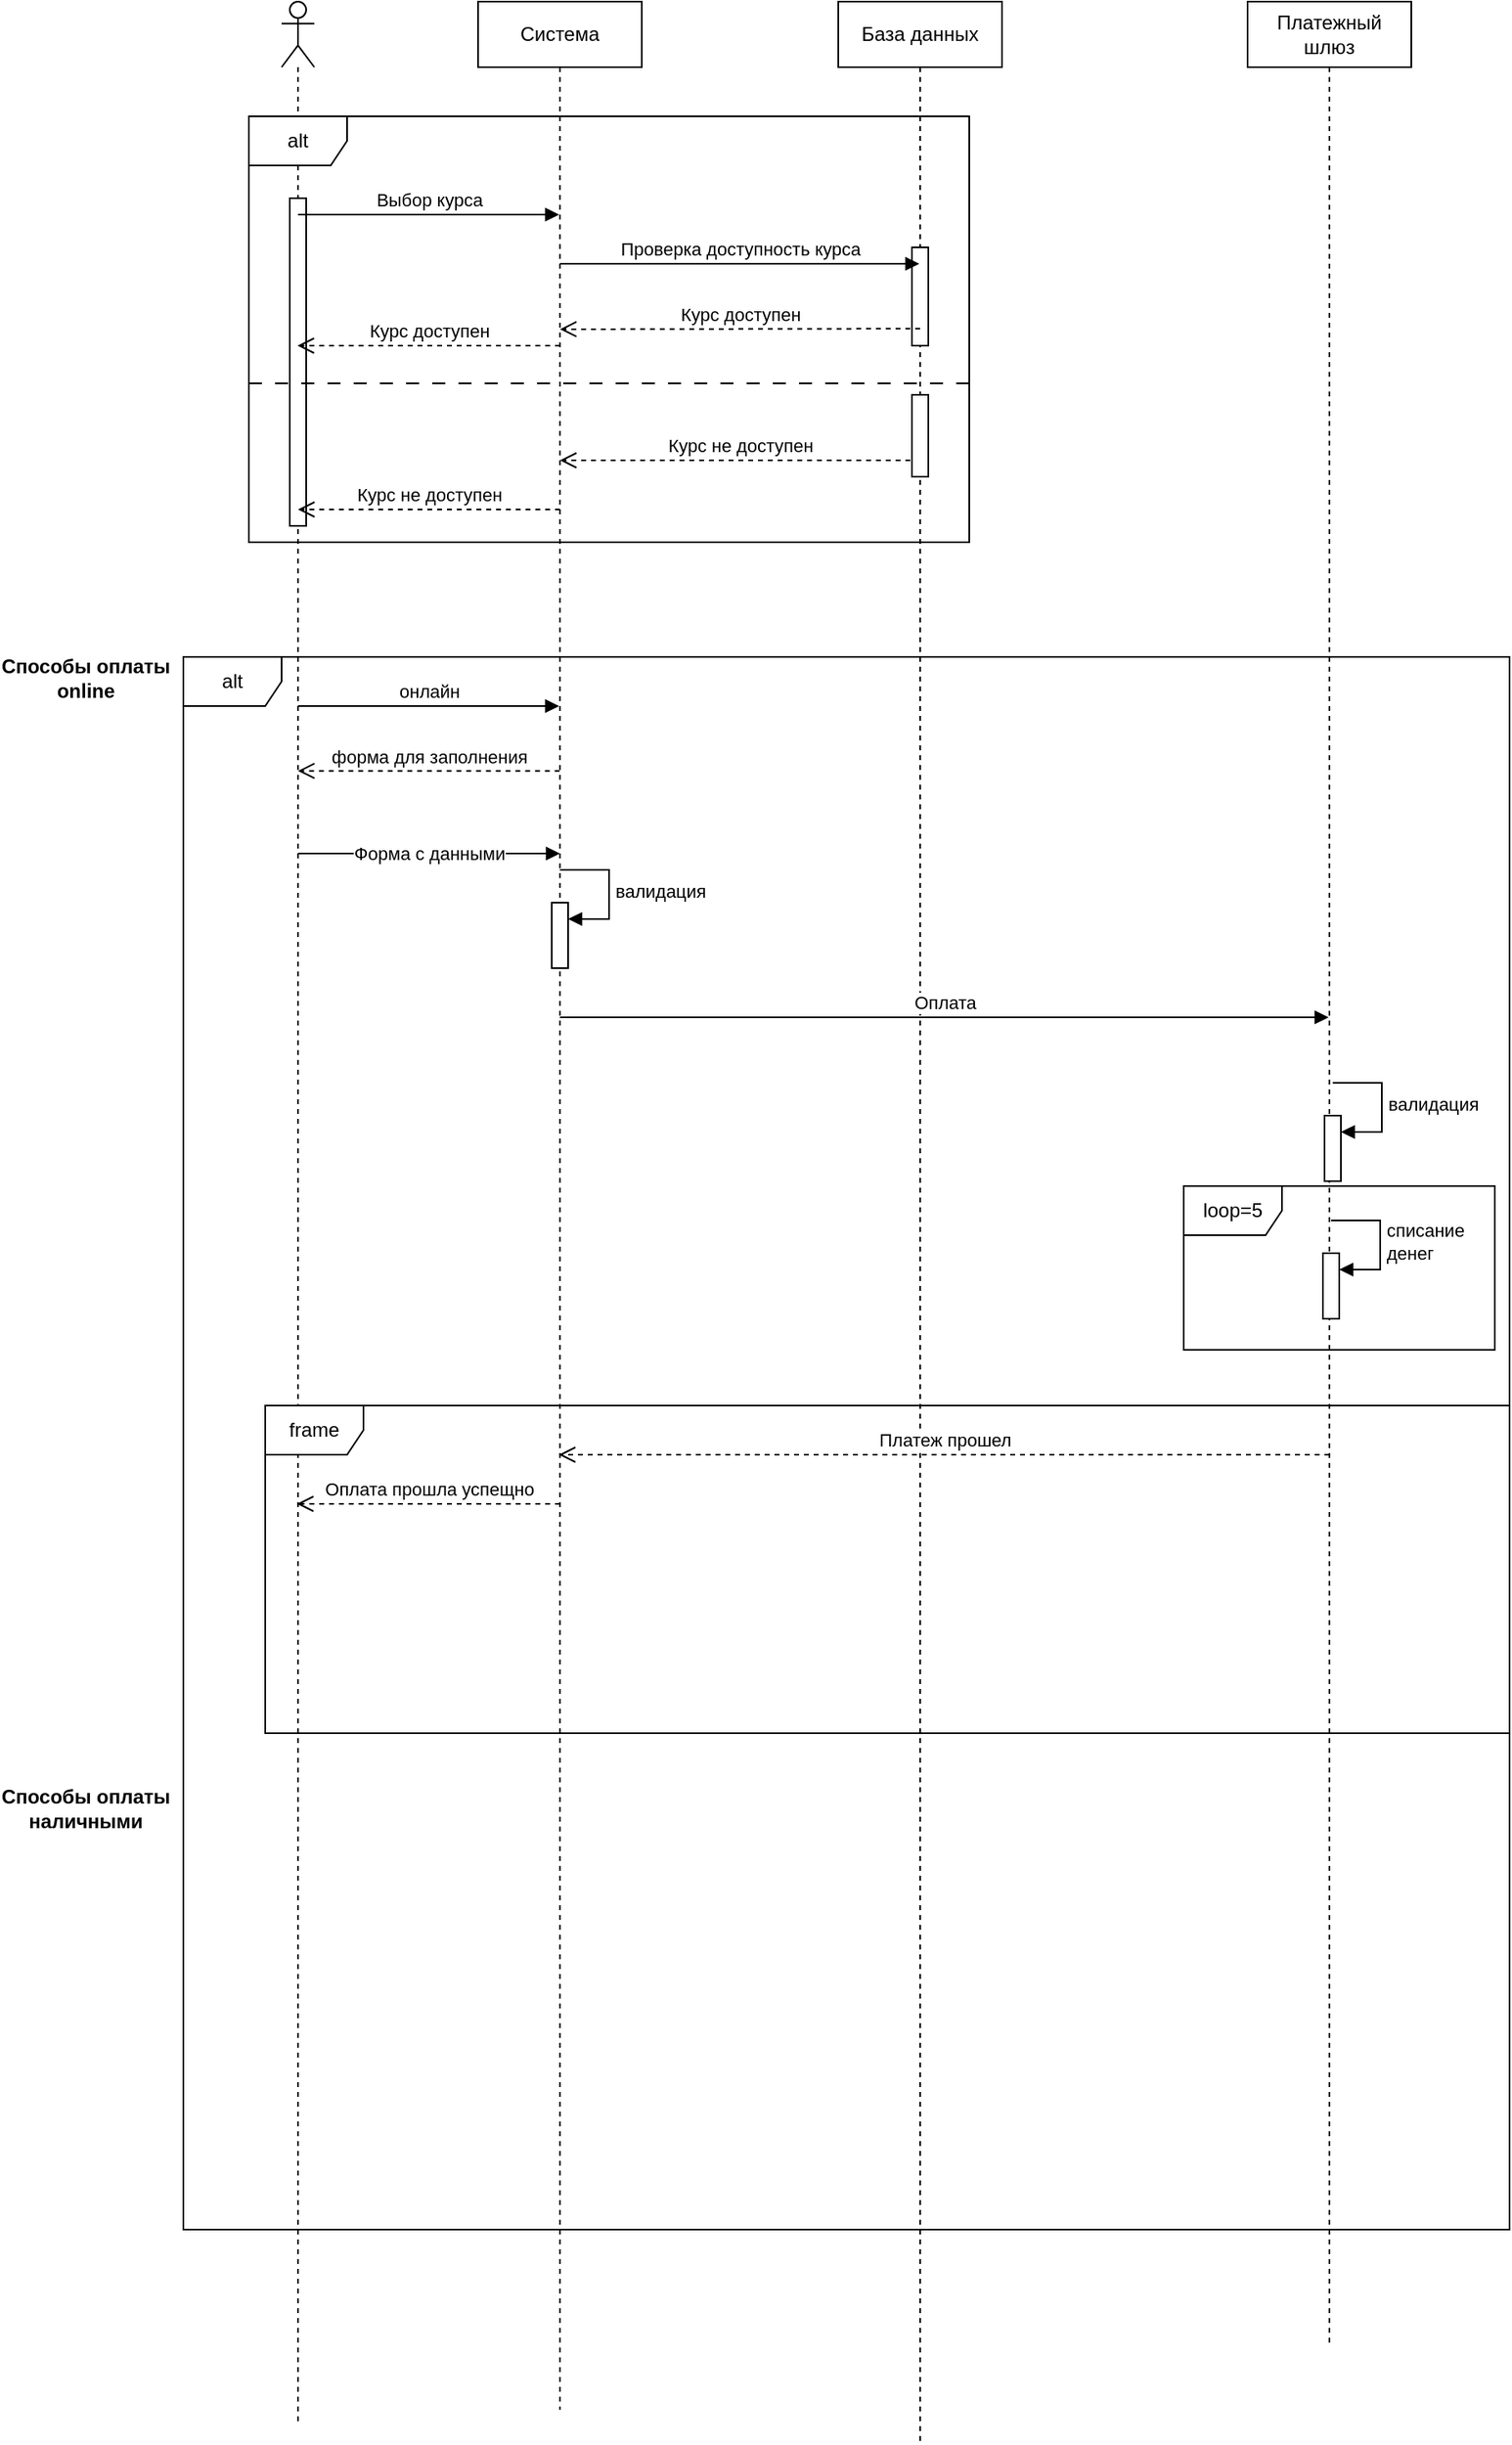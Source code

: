 <mxfile version="25.0.1">
  <diagram name="Страница — 1" id="n9r4SKbtFFEj-cmQD1RD">
    <mxGraphModel dx="2369" dy="885" grid="1" gridSize="10" guides="1" tooltips="1" connect="1" arrows="1" fold="1" page="1" pageScale="1" pageWidth="827" pageHeight="1169" math="0" shadow="0">
      <root>
        <mxCell id="0" />
        <mxCell id="1" parent="0" />
        <mxCell id="CFU9wmlR95aFcTzbBdTp-2" value="" style="shape=umlLifeline;perimeter=lifelinePerimeter;whiteSpace=wrap;html=1;container=1;dropTarget=0;collapsible=0;recursiveResize=0;outlineConnect=0;portConstraint=eastwest;newEdgeStyle={&quot;curved&quot;:0,&quot;rounded&quot;:0};participant=umlActor;" vertex="1" parent="1">
          <mxGeometry x="40" y="40" width="20" height="1480" as="geometry" />
        </mxCell>
        <mxCell id="CFU9wmlR95aFcTzbBdTp-26" value="" style="html=1;points=[[0,0,0,0,5],[0,1,0,0,-5],[1,0,0,0,5],[1,1,0,0,-5]];perimeter=orthogonalPerimeter;outlineConnect=0;targetShapes=umlLifeline;portConstraint=eastwest;newEdgeStyle={&quot;curved&quot;:0,&quot;rounded&quot;:0};" vertex="1" parent="CFU9wmlR95aFcTzbBdTp-2">
          <mxGeometry x="5" y="120" width="10" height="200" as="geometry" />
        </mxCell>
        <mxCell id="CFU9wmlR95aFcTzbBdTp-3" value="Cистема" style="shape=umlLifeline;perimeter=lifelinePerimeter;whiteSpace=wrap;html=1;container=1;dropTarget=0;collapsible=0;recursiveResize=0;outlineConnect=0;portConstraint=eastwest;newEdgeStyle={&quot;curved&quot;:0,&quot;rounded&quot;:0};" vertex="1" parent="1">
          <mxGeometry x="160" y="40" width="100" height="1470" as="geometry" />
        </mxCell>
        <mxCell id="CFU9wmlR95aFcTzbBdTp-37" value="" style="html=1;points=[[0,0,0,0,5],[0,1,0,0,-5],[1,0,0,0,5],[1,1,0,0,-5]];perimeter=orthogonalPerimeter;outlineConnect=0;targetShapes=umlLifeline;portConstraint=eastwest;newEdgeStyle={&quot;curved&quot;:0,&quot;rounded&quot;:0};" vertex="1" parent="CFU9wmlR95aFcTzbBdTp-3">
          <mxGeometry x="45" y="550" width="10" height="40" as="geometry" />
        </mxCell>
        <mxCell id="CFU9wmlR95aFcTzbBdTp-38" value="валидация" style="html=1;align=left;spacingLeft=2;endArrow=block;rounded=0;edgeStyle=orthogonalEdgeStyle;curved=0;rounded=0;" edge="1" target="CFU9wmlR95aFcTzbBdTp-37" parent="CFU9wmlR95aFcTzbBdTp-3">
          <mxGeometry relative="1" as="geometry">
            <mxPoint x="50" y="530" as="sourcePoint" />
            <Array as="points">
              <mxPoint x="80" y="560" />
            </Array>
          </mxGeometry>
        </mxCell>
        <mxCell id="CFU9wmlR95aFcTzbBdTp-4" value="База данных" style="shape=umlLifeline;perimeter=lifelinePerimeter;whiteSpace=wrap;html=1;container=1;dropTarget=0;collapsible=0;recursiveResize=0;outlineConnect=0;portConstraint=eastwest;newEdgeStyle={&quot;curved&quot;:0,&quot;rounded&quot;:0};" vertex="1" parent="1">
          <mxGeometry x="380" y="40" width="100" height="1490" as="geometry" />
        </mxCell>
        <mxCell id="CFU9wmlR95aFcTzbBdTp-21" value="" style="html=1;points=[[0,0,0,0,5],[0,1,0,0,-5],[1,0,0,0,5],[1,1,0,0,-5]];perimeter=orthogonalPerimeter;outlineConnect=0;targetShapes=umlLifeline;portConstraint=eastwest;newEdgeStyle={&quot;curved&quot;:0,&quot;rounded&quot;:0};" vertex="1" parent="CFU9wmlR95aFcTzbBdTp-4">
          <mxGeometry x="45" y="150" width="10" height="60" as="geometry" />
        </mxCell>
        <mxCell id="CFU9wmlR95aFcTzbBdTp-5" value="Платежный шлюз" style="shape=umlLifeline;perimeter=lifelinePerimeter;whiteSpace=wrap;html=1;container=1;dropTarget=0;collapsible=0;recursiveResize=0;outlineConnect=0;portConstraint=eastwest;newEdgeStyle={&quot;curved&quot;:0,&quot;rounded&quot;:0};" vertex="1" parent="1">
          <mxGeometry x="630" y="40" width="100" height="1430" as="geometry" />
        </mxCell>
        <mxCell id="CFU9wmlR95aFcTzbBdTp-42" value="" style="html=1;points=[[0,0,0,0,5],[0,1,0,0,-5],[1,0,0,0,5],[1,1,0,0,-5]];perimeter=orthogonalPerimeter;outlineConnect=0;targetShapes=umlLifeline;portConstraint=eastwest;newEdgeStyle={&quot;curved&quot;:0,&quot;rounded&quot;:0};" vertex="1" parent="CFU9wmlR95aFcTzbBdTp-5">
          <mxGeometry x="47" y="680" width="10" height="40" as="geometry" />
        </mxCell>
        <mxCell id="CFU9wmlR95aFcTzbBdTp-43" value="валидация" style="html=1;align=left;spacingLeft=2;endArrow=block;rounded=0;edgeStyle=orthogonalEdgeStyle;curved=0;rounded=0;" edge="1" target="CFU9wmlR95aFcTzbBdTp-42" parent="CFU9wmlR95aFcTzbBdTp-5">
          <mxGeometry relative="1" as="geometry">
            <mxPoint x="52" y="660" as="sourcePoint" />
            <Array as="points">
              <mxPoint x="82" y="690" />
            </Array>
          </mxGeometry>
        </mxCell>
        <mxCell id="CFU9wmlR95aFcTzbBdTp-44" value="" style="html=1;points=[[0,0,0,0,5],[0,1,0,0,-5],[1,0,0,0,5],[1,1,0,0,-5]];perimeter=orthogonalPerimeter;outlineConnect=0;targetShapes=umlLifeline;portConstraint=eastwest;newEdgeStyle={&quot;curved&quot;:0,&quot;rounded&quot;:0};" vertex="1" parent="CFU9wmlR95aFcTzbBdTp-5">
          <mxGeometry x="46" y="764" width="10" height="40" as="geometry" />
        </mxCell>
        <mxCell id="CFU9wmlR95aFcTzbBdTp-45" value="списание&amp;nbsp;&lt;div&gt;денег&lt;/div&gt;" style="html=1;align=left;spacingLeft=2;endArrow=block;rounded=0;edgeStyle=orthogonalEdgeStyle;curved=0;rounded=0;" edge="1" target="CFU9wmlR95aFcTzbBdTp-44" parent="CFU9wmlR95aFcTzbBdTp-5">
          <mxGeometry relative="1" as="geometry">
            <mxPoint x="51" y="744" as="sourcePoint" />
            <Array as="points">
              <mxPoint x="81" y="774" />
            </Array>
          </mxGeometry>
        </mxCell>
        <mxCell id="CFU9wmlR95aFcTzbBdTp-15" value="Выбор курса" style="html=1;verticalAlign=bottom;endArrow=block;curved=0;rounded=0;" edge="1" parent="1">
          <mxGeometry width="80" relative="1" as="geometry">
            <mxPoint x="50" y="170" as="sourcePoint" />
            <mxPoint x="209.5" y="170" as="targetPoint" />
          </mxGeometry>
        </mxCell>
        <mxCell id="CFU9wmlR95aFcTzbBdTp-16" value="Проверка доступность курса" style="html=1;verticalAlign=bottom;endArrow=block;curved=0;rounded=0;" edge="1" parent="1">
          <mxGeometry width="80" relative="1" as="geometry">
            <mxPoint x="210" y="200" as="sourcePoint" />
            <mxPoint x="429.5" y="200" as="targetPoint" />
          </mxGeometry>
        </mxCell>
        <mxCell id="CFU9wmlR95aFcTzbBdTp-17" value="Курс доступен" style="html=1;verticalAlign=bottom;endArrow=open;dashed=1;endSize=8;curved=0;rounded=0;" edge="1" parent="1">
          <mxGeometry relative="1" as="geometry">
            <mxPoint x="430" y="239.62" as="sourcePoint" />
            <mxPoint x="210" y="240" as="targetPoint" />
          </mxGeometry>
        </mxCell>
        <mxCell id="CFU9wmlR95aFcTzbBdTp-23" value="Курс доступен" style="html=1;verticalAlign=bottom;endArrow=open;dashed=1;endSize=8;curved=0;rounded=0;" edge="1" parent="1">
          <mxGeometry relative="1" as="geometry">
            <mxPoint x="210" y="250" as="sourcePoint" />
            <mxPoint x="49.7" y="250" as="targetPoint" />
          </mxGeometry>
        </mxCell>
        <mxCell id="CFU9wmlR95aFcTzbBdTp-24" value="alt" style="shape=umlFrame;whiteSpace=wrap;html=1;pointerEvents=0;" vertex="1" parent="1">
          <mxGeometry x="20" y="110" width="440" height="260" as="geometry" />
        </mxCell>
        <mxCell id="CFU9wmlR95aFcTzbBdTp-25" value="" style="line;strokeWidth=1;fillColor=none;align=left;verticalAlign=middle;spacingTop=-1;spacingLeft=3;spacingRight=3;rotatable=0;labelPosition=right;points=[];portConstraint=eastwest;strokeColor=inherit;dashed=1;dashPattern=8 8;" vertex="1" parent="1">
          <mxGeometry x="20" y="269" width="440" height="8" as="geometry" />
        </mxCell>
        <mxCell id="CFU9wmlR95aFcTzbBdTp-27" value="Курс не доступен" style="html=1;verticalAlign=bottom;endArrow=open;dashed=1;endSize=8;curved=0;rounded=0;" edge="1" parent="1" target="CFU9wmlR95aFcTzbBdTp-3">
          <mxGeometry relative="1" as="geometry">
            <mxPoint x="430" y="320" as="sourcePoint" />
            <mxPoint x="350" y="320" as="targetPoint" />
          </mxGeometry>
        </mxCell>
        <mxCell id="CFU9wmlR95aFcTzbBdTp-28" value="Курс не доступен" style="html=1;verticalAlign=bottom;endArrow=open;dashed=1;endSize=8;curved=0;rounded=0;" edge="1" parent="1" target="CFU9wmlR95aFcTzbBdTp-2">
          <mxGeometry relative="1" as="geometry">
            <mxPoint x="210" y="350" as="sourcePoint" />
            <mxPoint x="130" y="350" as="targetPoint" />
          </mxGeometry>
        </mxCell>
        <mxCell id="CFU9wmlR95aFcTzbBdTp-29" value="" style="html=1;points=[[0,0,0,0,5],[0,1,0,0,-5],[1,0,0,0,5],[1,1,0,0,-5]];perimeter=orthogonalPerimeter;outlineConnect=0;targetShapes=umlLifeline;portConstraint=eastwest;newEdgeStyle={&quot;curved&quot;:0,&quot;rounded&quot;:0};" vertex="1" parent="1">
          <mxGeometry x="425" y="280" width="10" height="50" as="geometry" />
        </mxCell>
        <mxCell id="CFU9wmlR95aFcTzbBdTp-30" value="alt" style="shape=umlFrame;whiteSpace=wrap;html=1;pointerEvents=0;" vertex="1" parent="1">
          <mxGeometry x="-20" y="440" width="810" height="960" as="geometry" />
        </mxCell>
        <mxCell id="CFU9wmlR95aFcTzbBdTp-31" value="онлайн" style="html=1;verticalAlign=bottom;endArrow=block;curved=0;rounded=0;" edge="1" parent="1" target="CFU9wmlR95aFcTzbBdTp-3">
          <mxGeometry width="80" relative="1" as="geometry">
            <mxPoint x="50" y="470" as="sourcePoint" />
            <mxPoint x="130" y="470" as="targetPoint" />
          </mxGeometry>
        </mxCell>
        <mxCell id="CFU9wmlR95aFcTzbBdTp-32" value="Способы оплаты&lt;div&gt;online&lt;/div&gt;" style="text;align=center;fontStyle=1;verticalAlign=middle;spacingLeft=3;spacingRight=3;strokeColor=none;rotatable=0;points=[[0,0.5],[1,0.5]];portConstraint=eastwest;html=1;" vertex="1" parent="1">
          <mxGeometry x="-120" y="440" width="80" height="26" as="geometry" />
        </mxCell>
        <mxCell id="CFU9wmlR95aFcTzbBdTp-33" value="форма для заполнения" style="html=1;verticalAlign=bottom;endArrow=open;dashed=1;endSize=8;curved=0;rounded=0;" edge="1" parent="1">
          <mxGeometry relative="1" as="geometry">
            <mxPoint x="209.8" y="509.6" as="sourcePoint" />
            <mxPoint x="50.0" y="509.6" as="targetPoint" />
          </mxGeometry>
        </mxCell>
        <mxCell id="CFU9wmlR95aFcTzbBdTp-34" value="" style="endArrow=block;endFill=1;html=1;edgeStyle=orthogonalEdgeStyle;align=left;verticalAlign=top;rounded=0;" edge="1" parent="1">
          <mxGeometry x="-1" relative="1" as="geometry">
            <mxPoint x="50" y="560" as="sourcePoint" />
            <mxPoint x="210" y="560" as="targetPoint" />
          </mxGeometry>
        </mxCell>
        <mxCell id="CFU9wmlR95aFcTzbBdTp-36" value="Форма с данными" style="edgeLabel;html=1;align=center;verticalAlign=middle;resizable=0;points=[];" vertex="1" connectable="0" parent="CFU9wmlR95aFcTzbBdTp-34">
          <mxGeometry x="0.266" relative="1" as="geometry">
            <mxPoint x="-22" as="offset" />
          </mxGeometry>
        </mxCell>
        <mxCell id="CFU9wmlR95aFcTzbBdTp-41" value="Оплата" style="html=1;verticalAlign=bottom;endArrow=block;curved=0;rounded=0;" edge="1" parent="1" target="CFU9wmlR95aFcTzbBdTp-5">
          <mxGeometry width="80" relative="1" as="geometry">
            <mxPoint x="210" y="660" as="sourcePoint" />
            <mxPoint x="290" y="660" as="targetPoint" />
          </mxGeometry>
        </mxCell>
        <mxCell id="CFU9wmlR95aFcTzbBdTp-46" value="Платеж прошел" style="html=1;verticalAlign=bottom;endArrow=open;dashed=1;endSize=8;curved=0;rounded=0;" edge="1" parent="1">
          <mxGeometry relative="1" as="geometry">
            <mxPoint x="680" y="927" as="sourcePoint" />
            <mxPoint x="209.324" y="927" as="targetPoint" />
          </mxGeometry>
        </mxCell>
        <mxCell id="CFU9wmlR95aFcTzbBdTp-47" value="Оплата прошла успещно" style="html=1;verticalAlign=bottom;endArrow=open;dashed=1;endSize=8;curved=0;rounded=0;" edge="1" parent="1">
          <mxGeometry relative="1" as="geometry">
            <mxPoint x="210" y="957" as="sourcePoint" />
            <mxPoint x="49.324" y="957" as="targetPoint" />
          </mxGeometry>
        </mxCell>
        <mxCell id="CFU9wmlR95aFcTzbBdTp-48" value="frame" style="shape=umlFrame;whiteSpace=wrap;html=1;pointerEvents=0;" vertex="1" parent="1">
          <mxGeometry x="30" y="897" width="760" height="200" as="geometry" />
        </mxCell>
        <mxCell id="CFU9wmlR95aFcTzbBdTp-49" value="loop=5" style="shape=umlFrame;whiteSpace=wrap;html=1;pointerEvents=0;" vertex="1" parent="1">
          <mxGeometry x="591" y="763" width="190" height="100" as="geometry" />
        </mxCell>
        <mxCell id="CFU9wmlR95aFcTzbBdTp-50" value="Способы оплаты&lt;div&gt;наличными&lt;/div&gt;" style="text;align=center;fontStyle=1;verticalAlign=middle;spacingLeft=3;spacingRight=3;strokeColor=none;rotatable=0;points=[[0,0.5],[1,0.5]];portConstraint=eastwest;html=1;" vertex="1" parent="1">
          <mxGeometry x="-120" y="1130" width="80" height="26" as="geometry" />
        </mxCell>
      </root>
    </mxGraphModel>
  </diagram>
</mxfile>
